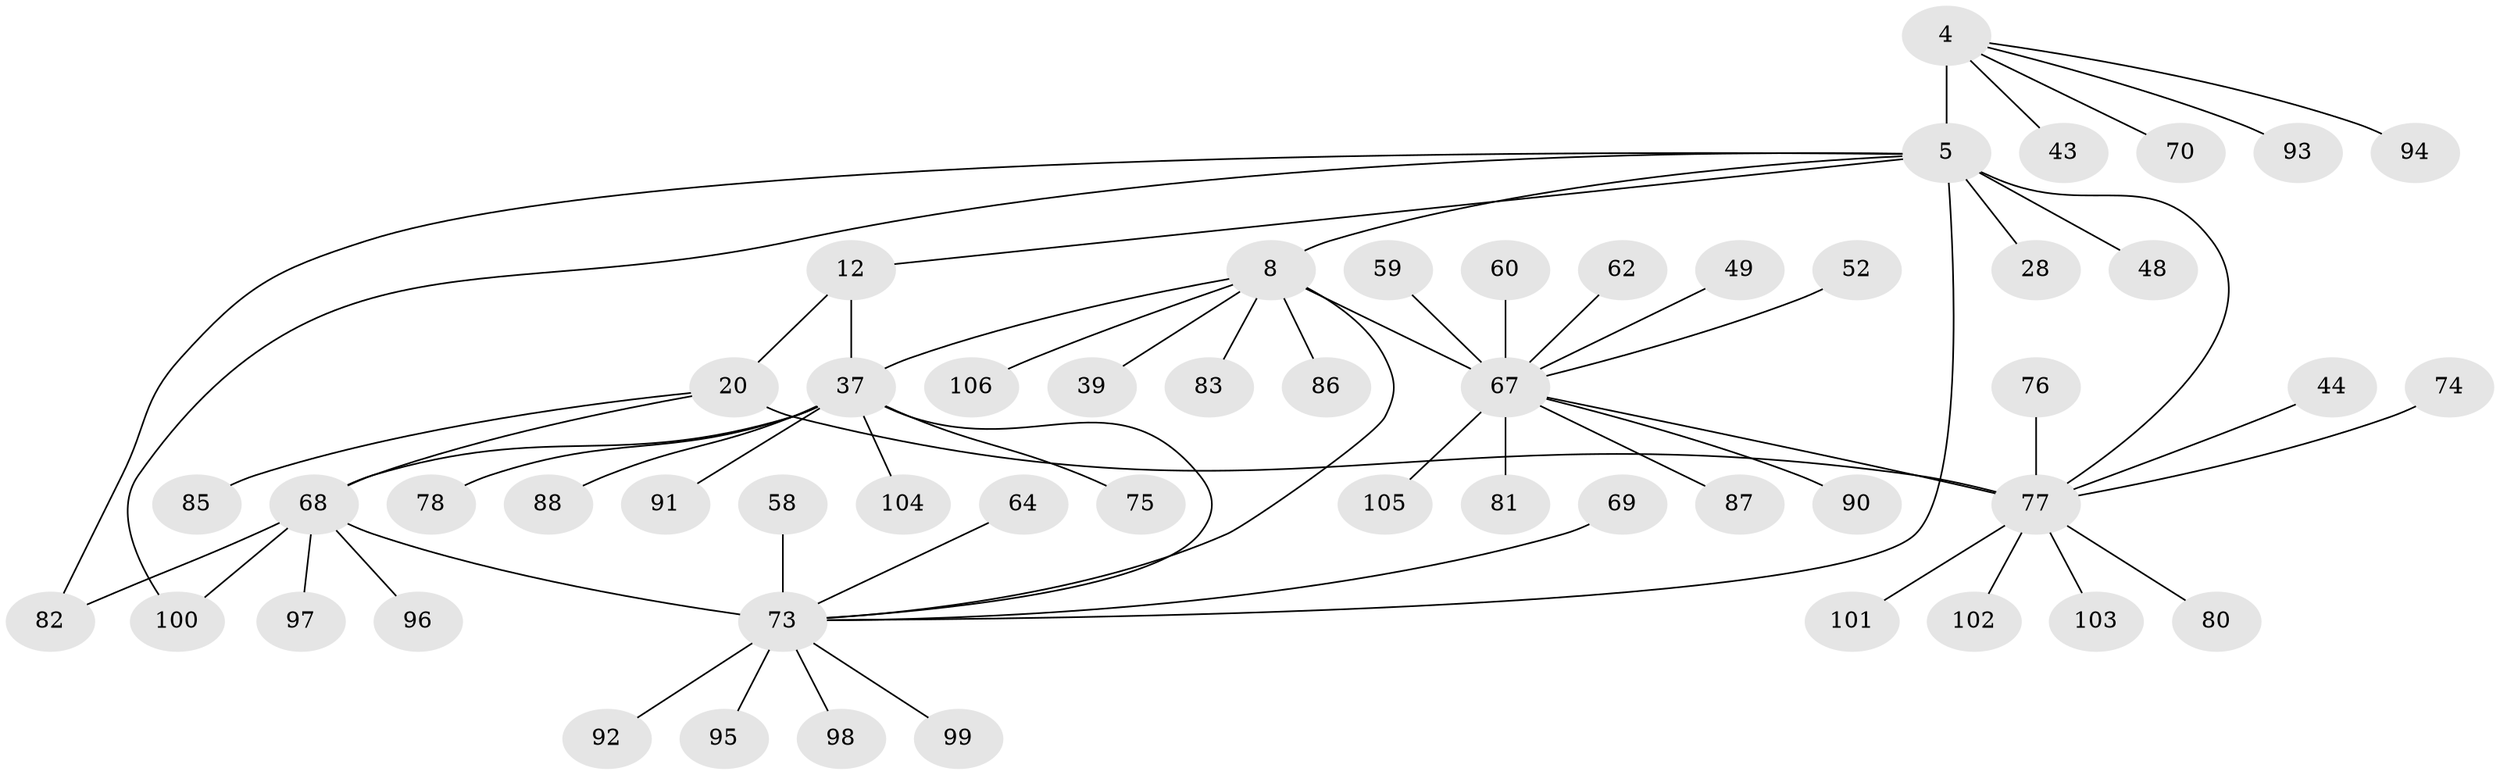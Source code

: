 // original degree distribution, {7: 0.03773584905660377, 9: 0.02830188679245283, 6: 0.05660377358490566, 10: 0.03773584905660377, 8: 0.04716981132075472, 5: 0.018867924528301886, 4: 0.009433962264150943, 2: 0.20754716981132076, 1: 0.5188679245283019, 3: 0.03773584905660377}
// Generated by graph-tools (version 1.1) at 2025/55/03/09/25 04:55:12]
// undirected, 53 vertices, 61 edges
graph export_dot {
graph [start="1"]
  node [color=gray90,style=filled];
  4 [super="+3"];
  5 [super="+1+2"];
  8 [super="+7"];
  12 [super="+11"];
  20 [super="+18+16"];
  28 [super="+26"];
  37 [super="+15+31"];
  39;
  43;
  44;
  48;
  49;
  52;
  58;
  59;
  60 [super="+32"];
  62;
  64;
  67 [super="+10+33+34+35+41"];
  68 [super="+51+24"];
  69;
  70;
  73 [super="+25+29+40+45+53"];
  74;
  75;
  76;
  77 [super="+19+57"];
  78;
  80;
  81;
  82;
  83;
  85;
  86;
  87;
  88 [super="+50"];
  90;
  91 [super="+65"];
  92;
  93;
  94 [super="+89"];
  95;
  96 [super="+55"];
  97;
  98 [super="+72"];
  99 [super="+79"];
  100 [super="+84"];
  101;
  102 [super="+38"];
  103;
  104;
  105;
  106 [super="+66"];
  4 -- 5 [weight=6];
  4 -- 93;
  4 -- 70;
  4 -- 43;
  4 -- 94;
  5 -- 48;
  5 -- 82;
  5 -- 100;
  5 -- 77 [weight=2];
  5 -- 8;
  5 -- 73 [weight=2];
  5 -- 12;
  5 -- 28;
  8 -- 39;
  8 -- 83;
  8 -- 86;
  8 -- 106;
  8 -- 73;
  8 -- 67 [weight=6];
  8 -- 37;
  12 -- 20;
  12 -- 37 [weight=6];
  20 -- 85;
  20 -- 68 [weight=2];
  20 -- 77 [weight=6];
  37 -- 68;
  37 -- 104;
  37 -- 73;
  37 -- 75;
  37 -- 78;
  37 -- 88;
  37 -- 91;
  44 -- 77;
  49 -- 67;
  52 -- 67;
  58 -- 73;
  59 -- 67;
  60 -- 67;
  62 -- 67;
  64 -- 73;
  67 -- 77 [weight=2];
  67 -- 81;
  67 -- 87;
  67 -- 90;
  67 -- 105;
  68 -- 96;
  68 -- 97;
  68 -- 82;
  68 -- 100;
  68 -- 73 [weight=6];
  69 -- 73;
  73 -- 92;
  73 -- 95;
  73 -- 98;
  73 -- 99;
  74 -- 77;
  76 -- 77;
  77 -- 101;
  77 -- 102;
  77 -- 103;
  77 -- 80;
}

